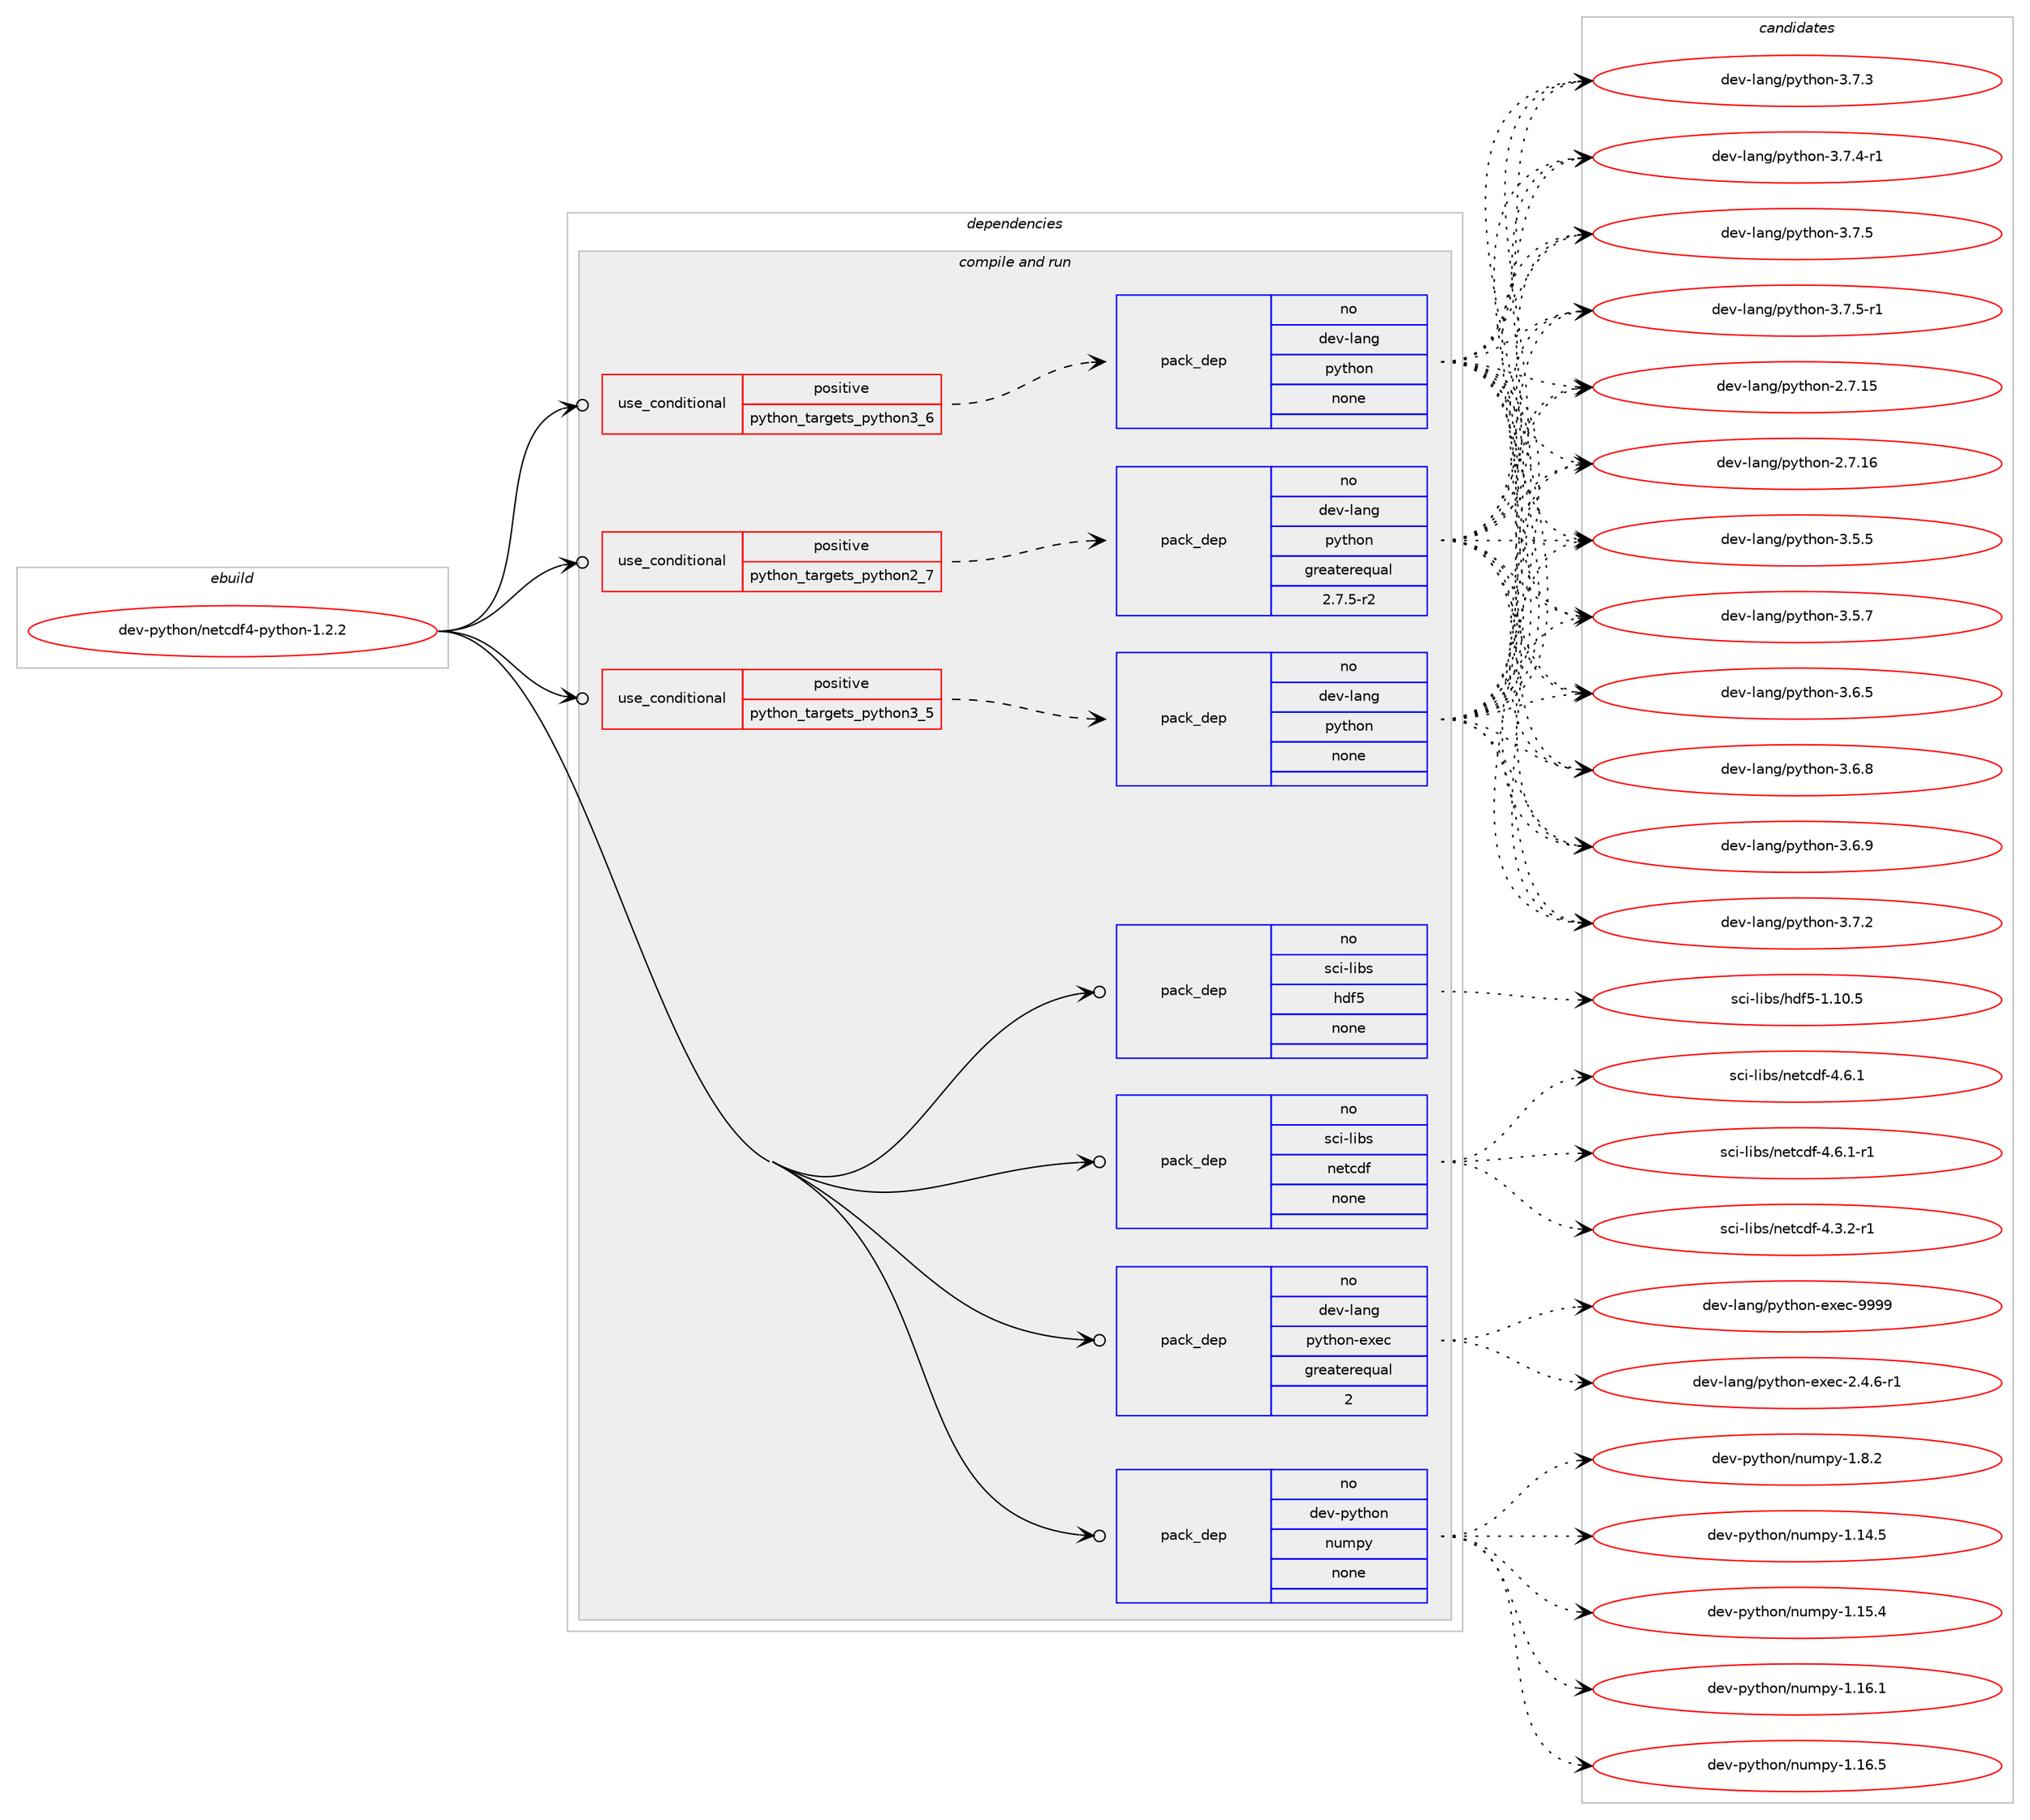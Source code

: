 digraph prolog {

# *************
# Graph options
# *************

newrank=true;
concentrate=true;
compound=true;
graph [rankdir=LR,fontname=Helvetica,fontsize=10,ranksep=1.5];#, ranksep=2.5, nodesep=0.2];
edge  [arrowhead=vee];
node  [fontname=Helvetica,fontsize=10];

# **********
# The ebuild
# **********

subgraph cluster_leftcol {
color=gray;
rank=same;
label=<<i>ebuild</i>>;
id [label="dev-python/netcdf4-python-1.2.2", color=red, width=4, href="../dev-python/netcdf4-python-1.2.2.svg"];
}

# ****************
# The dependencies
# ****************

subgraph cluster_midcol {
color=gray;
label=<<i>dependencies</i>>;
subgraph cluster_compile {
fillcolor="#eeeeee";
style=filled;
label=<<i>compile</i>>;
}
subgraph cluster_compileandrun {
fillcolor="#eeeeee";
style=filled;
label=<<i>compile and run</i>>;
subgraph cond143047 {
dependency616312 [label=<<TABLE BORDER="0" CELLBORDER="1" CELLSPACING="0" CELLPADDING="4"><TR><TD ROWSPAN="3" CELLPADDING="10">use_conditional</TD></TR><TR><TD>positive</TD></TR><TR><TD>python_targets_python2_7</TD></TR></TABLE>>, shape=none, color=red];
subgraph pack461460 {
dependency616313 [label=<<TABLE BORDER="0" CELLBORDER="1" CELLSPACING="0" CELLPADDING="4" WIDTH="220"><TR><TD ROWSPAN="6" CELLPADDING="30">pack_dep</TD></TR><TR><TD WIDTH="110">no</TD></TR><TR><TD>dev-lang</TD></TR><TR><TD>python</TD></TR><TR><TD>greaterequal</TD></TR><TR><TD>2.7.5-r2</TD></TR></TABLE>>, shape=none, color=blue];
}
dependency616312:e -> dependency616313:w [weight=20,style="dashed",arrowhead="vee"];
}
id:e -> dependency616312:w [weight=20,style="solid",arrowhead="odotvee"];
subgraph cond143048 {
dependency616314 [label=<<TABLE BORDER="0" CELLBORDER="1" CELLSPACING="0" CELLPADDING="4"><TR><TD ROWSPAN="3" CELLPADDING="10">use_conditional</TD></TR><TR><TD>positive</TD></TR><TR><TD>python_targets_python3_5</TD></TR></TABLE>>, shape=none, color=red];
subgraph pack461461 {
dependency616315 [label=<<TABLE BORDER="0" CELLBORDER="1" CELLSPACING="0" CELLPADDING="4" WIDTH="220"><TR><TD ROWSPAN="6" CELLPADDING="30">pack_dep</TD></TR><TR><TD WIDTH="110">no</TD></TR><TR><TD>dev-lang</TD></TR><TR><TD>python</TD></TR><TR><TD>none</TD></TR><TR><TD></TD></TR></TABLE>>, shape=none, color=blue];
}
dependency616314:e -> dependency616315:w [weight=20,style="dashed",arrowhead="vee"];
}
id:e -> dependency616314:w [weight=20,style="solid",arrowhead="odotvee"];
subgraph cond143049 {
dependency616316 [label=<<TABLE BORDER="0" CELLBORDER="1" CELLSPACING="0" CELLPADDING="4"><TR><TD ROWSPAN="3" CELLPADDING="10">use_conditional</TD></TR><TR><TD>positive</TD></TR><TR><TD>python_targets_python3_6</TD></TR></TABLE>>, shape=none, color=red];
subgraph pack461462 {
dependency616317 [label=<<TABLE BORDER="0" CELLBORDER="1" CELLSPACING="0" CELLPADDING="4" WIDTH="220"><TR><TD ROWSPAN="6" CELLPADDING="30">pack_dep</TD></TR><TR><TD WIDTH="110">no</TD></TR><TR><TD>dev-lang</TD></TR><TR><TD>python</TD></TR><TR><TD>none</TD></TR><TR><TD></TD></TR></TABLE>>, shape=none, color=blue];
}
dependency616316:e -> dependency616317:w [weight=20,style="dashed",arrowhead="vee"];
}
id:e -> dependency616316:w [weight=20,style="solid",arrowhead="odotvee"];
subgraph pack461463 {
dependency616318 [label=<<TABLE BORDER="0" CELLBORDER="1" CELLSPACING="0" CELLPADDING="4" WIDTH="220"><TR><TD ROWSPAN="6" CELLPADDING="30">pack_dep</TD></TR><TR><TD WIDTH="110">no</TD></TR><TR><TD>dev-lang</TD></TR><TR><TD>python-exec</TD></TR><TR><TD>greaterequal</TD></TR><TR><TD>2</TD></TR></TABLE>>, shape=none, color=blue];
}
id:e -> dependency616318:w [weight=20,style="solid",arrowhead="odotvee"];
subgraph pack461464 {
dependency616319 [label=<<TABLE BORDER="0" CELLBORDER="1" CELLSPACING="0" CELLPADDING="4" WIDTH="220"><TR><TD ROWSPAN="6" CELLPADDING="30">pack_dep</TD></TR><TR><TD WIDTH="110">no</TD></TR><TR><TD>dev-python</TD></TR><TR><TD>numpy</TD></TR><TR><TD>none</TD></TR><TR><TD></TD></TR></TABLE>>, shape=none, color=blue];
}
id:e -> dependency616319:w [weight=20,style="solid",arrowhead="odotvee"];
subgraph pack461465 {
dependency616320 [label=<<TABLE BORDER="0" CELLBORDER="1" CELLSPACING="0" CELLPADDING="4" WIDTH="220"><TR><TD ROWSPAN="6" CELLPADDING="30">pack_dep</TD></TR><TR><TD WIDTH="110">no</TD></TR><TR><TD>sci-libs</TD></TR><TR><TD>hdf5</TD></TR><TR><TD>none</TD></TR><TR><TD></TD></TR></TABLE>>, shape=none, color=blue];
}
id:e -> dependency616320:w [weight=20,style="solid",arrowhead="odotvee"];
subgraph pack461466 {
dependency616321 [label=<<TABLE BORDER="0" CELLBORDER="1" CELLSPACING="0" CELLPADDING="4" WIDTH="220"><TR><TD ROWSPAN="6" CELLPADDING="30">pack_dep</TD></TR><TR><TD WIDTH="110">no</TD></TR><TR><TD>sci-libs</TD></TR><TR><TD>netcdf</TD></TR><TR><TD>none</TD></TR><TR><TD></TD></TR></TABLE>>, shape=none, color=blue];
}
id:e -> dependency616321:w [weight=20,style="solid",arrowhead="odotvee"];
}
subgraph cluster_run {
fillcolor="#eeeeee";
style=filled;
label=<<i>run</i>>;
}
}

# **************
# The candidates
# **************

subgraph cluster_choices {
rank=same;
color=gray;
label=<<i>candidates</i>>;

subgraph choice461460 {
color=black;
nodesep=1;
choice10010111845108971101034711212111610411111045504655464953 [label="dev-lang/python-2.7.15", color=red, width=4,href="../dev-lang/python-2.7.15.svg"];
choice10010111845108971101034711212111610411111045504655464954 [label="dev-lang/python-2.7.16", color=red, width=4,href="../dev-lang/python-2.7.16.svg"];
choice100101118451089711010347112121116104111110455146534653 [label="dev-lang/python-3.5.5", color=red, width=4,href="../dev-lang/python-3.5.5.svg"];
choice100101118451089711010347112121116104111110455146534655 [label="dev-lang/python-3.5.7", color=red, width=4,href="../dev-lang/python-3.5.7.svg"];
choice100101118451089711010347112121116104111110455146544653 [label="dev-lang/python-3.6.5", color=red, width=4,href="../dev-lang/python-3.6.5.svg"];
choice100101118451089711010347112121116104111110455146544656 [label="dev-lang/python-3.6.8", color=red, width=4,href="../dev-lang/python-3.6.8.svg"];
choice100101118451089711010347112121116104111110455146544657 [label="dev-lang/python-3.6.9", color=red, width=4,href="../dev-lang/python-3.6.9.svg"];
choice100101118451089711010347112121116104111110455146554650 [label="dev-lang/python-3.7.2", color=red, width=4,href="../dev-lang/python-3.7.2.svg"];
choice100101118451089711010347112121116104111110455146554651 [label="dev-lang/python-3.7.3", color=red, width=4,href="../dev-lang/python-3.7.3.svg"];
choice1001011184510897110103471121211161041111104551465546524511449 [label="dev-lang/python-3.7.4-r1", color=red, width=4,href="../dev-lang/python-3.7.4-r1.svg"];
choice100101118451089711010347112121116104111110455146554653 [label="dev-lang/python-3.7.5", color=red, width=4,href="../dev-lang/python-3.7.5.svg"];
choice1001011184510897110103471121211161041111104551465546534511449 [label="dev-lang/python-3.7.5-r1", color=red, width=4,href="../dev-lang/python-3.7.5-r1.svg"];
dependency616313:e -> choice10010111845108971101034711212111610411111045504655464953:w [style=dotted,weight="100"];
dependency616313:e -> choice10010111845108971101034711212111610411111045504655464954:w [style=dotted,weight="100"];
dependency616313:e -> choice100101118451089711010347112121116104111110455146534653:w [style=dotted,weight="100"];
dependency616313:e -> choice100101118451089711010347112121116104111110455146534655:w [style=dotted,weight="100"];
dependency616313:e -> choice100101118451089711010347112121116104111110455146544653:w [style=dotted,weight="100"];
dependency616313:e -> choice100101118451089711010347112121116104111110455146544656:w [style=dotted,weight="100"];
dependency616313:e -> choice100101118451089711010347112121116104111110455146544657:w [style=dotted,weight="100"];
dependency616313:e -> choice100101118451089711010347112121116104111110455146554650:w [style=dotted,weight="100"];
dependency616313:e -> choice100101118451089711010347112121116104111110455146554651:w [style=dotted,weight="100"];
dependency616313:e -> choice1001011184510897110103471121211161041111104551465546524511449:w [style=dotted,weight="100"];
dependency616313:e -> choice100101118451089711010347112121116104111110455146554653:w [style=dotted,weight="100"];
dependency616313:e -> choice1001011184510897110103471121211161041111104551465546534511449:w [style=dotted,weight="100"];
}
subgraph choice461461 {
color=black;
nodesep=1;
choice10010111845108971101034711212111610411111045504655464953 [label="dev-lang/python-2.7.15", color=red, width=4,href="../dev-lang/python-2.7.15.svg"];
choice10010111845108971101034711212111610411111045504655464954 [label="dev-lang/python-2.7.16", color=red, width=4,href="../dev-lang/python-2.7.16.svg"];
choice100101118451089711010347112121116104111110455146534653 [label="dev-lang/python-3.5.5", color=red, width=4,href="../dev-lang/python-3.5.5.svg"];
choice100101118451089711010347112121116104111110455146534655 [label="dev-lang/python-3.5.7", color=red, width=4,href="../dev-lang/python-3.5.7.svg"];
choice100101118451089711010347112121116104111110455146544653 [label="dev-lang/python-3.6.5", color=red, width=4,href="../dev-lang/python-3.6.5.svg"];
choice100101118451089711010347112121116104111110455146544656 [label="dev-lang/python-3.6.8", color=red, width=4,href="../dev-lang/python-3.6.8.svg"];
choice100101118451089711010347112121116104111110455146544657 [label="dev-lang/python-3.6.9", color=red, width=4,href="../dev-lang/python-3.6.9.svg"];
choice100101118451089711010347112121116104111110455146554650 [label="dev-lang/python-3.7.2", color=red, width=4,href="../dev-lang/python-3.7.2.svg"];
choice100101118451089711010347112121116104111110455146554651 [label="dev-lang/python-3.7.3", color=red, width=4,href="../dev-lang/python-3.7.3.svg"];
choice1001011184510897110103471121211161041111104551465546524511449 [label="dev-lang/python-3.7.4-r1", color=red, width=4,href="../dev-lang/python-3.7.4-r1.svg"];
choice100101118451089711010347112121116104111110455146554653 [label="dev-lang/python-3.7.5", color=red, width=4,href="../dev-lang/python-3.7.5.svg"];
choice1001011184510897110103471121211161041111104551465546534511449 [label="dev-lang/python-3.7.5-r1", color=red, width=4,href="../dev-lang/python-3.7.5-r1.svg"];
dependency616315:e -> choice10010111845108971101034711212111610411111045504655464953:w [style=dotted,weight="100"];
dependency616315:e -> choice10010111845108971101034711212111610411111045504655464954:w [style=dotted,weight="100"];
dependency616315:e -> choice100101118451089711010347112121116104111110455146534653:w [style=dotted,weight="100"];
dependency616315:e -> choice100101118451089711010347112121116104111110455146534655:w [style=dotted,weight="100"];
dependency616315:e -> choice100101118451089711010347112121116104111110455146544653:w [style=dotted,weight="100"];
dependency616315:e -> choice100101118451089711010347112121116104111110455146544656:w [style=dotted,weight="100"];
dependency616315:e -> choice100101118451089711010347112121116104111110455146544657:w [style=dotted,weight="100"];
dependency616315:e -> choice100101118451089711010347112121116104111110455146554650:w [style=dotted,weight="100"];
dependency616315:e -> choice100101118451089711010347112121116104111110455146554651:w [style=dotted,weight="100"];
dependency616315:e -> choice1001011184510897110103471121211161041111104551465546524511449:w [style=dotted,weight="100"];
dependency616315:e -> choice100101118451089711010347112121116104111110455146554653:w [style=dotted,weight="100"];
dependency616315:e -> choice1001011184510897110103471121211161041111104551465546534511449:w [style=dotted,weight="100"];
}
subgraph choice461462 {
color=black;
nodesep=1;
choice10010111845108971101034711212111610411111045504655464953 [label="dev-lang/python-2.7.15", color=red, width=4,href="../dev-lang/python-2.7.15.svg"];
choice10010111845108971101034711212111610411111045504655464954 [label="dev-lang/python-2.7.16", color=red, width=4,href="../dev-lang/python-2.7.16.svg"];
choice100101118451089711010347112121116104111110455146534653 [label="dev-lang/python-3.5.5", color=red, width=4,href="../dev-lang/python-3.5.5.svg"];
choice100101118451089711010347112121116104111110455146534655 [label="dev-lang/python-3.5.7", color=red, width=4,href="../dev-lang/python-3.5.7.svg"];
choice100101118451089711010347112121116104111110455146544653 [label="dev-lang/python-3.6.5", color=red, width=4,href="../dev-lang/python-3.6.5.svg"];
choice100101118451089711010347112121116104111110455146544656 [label="dev-lang/python-3.6.8", color=red, width=4,href="../dev-lang/python-3.6.8.svg"];
choice100101118451089711010347112121116104111110455146544657 [label="dev-lang/python-3.6.9", color=red, width=4,href="../dev-lang/python-3.6.9.svg"];
choice100101118451089711010347112121116104111110455146554650 [label="dev-lang/python-3.7.2", color=red, width=4,href="../dev-lang/python-3.7.2.svg"];
choice100101118451089711010347112121116104111110455146554651 [label="dev-lang/python-3.7.3", color=red, width=4,href="../dev-lang/python-3.7.3.svg"];
choice1001011184510897110103471121211161041111104551465546524511449 [label="dev-lang/python-3.7.4-r1", color=red, width=4,href="../dev-lang/python-3.7.4-r1.svg"];
choice100101118451089711010347112121116104111110455146554653 [label="dev-lang/python-3.7.5", color=red, width=4,href="../dev-lang/python-3.7.5.svg"];
choice1001011184510897110103471121211161041111104551465546534511449 [label="dev-lang/python-3.7.5-r1", color=red, width=4,href="../dev-lang/python-3.7.5-r1.svg"];
dependency616317:e -> choice10010111845108971101034711212111610411111045504655464953:w [style=dotted,weight="100"];
dependency616317:e -> choice10010111845108971101034711212111610411111045504655464954:w [style=dotted,weight="100"];
dependency616317:e -> choice100101118451089711010347112121116104111110455146534653:w [style=dotted,weight="100"];
dependency616317:e -> choice100101118451089711010347112121116104111110455146534655:w [style=dotted,weight="100"];
dependency616317:e -> choice100101118451089711010347112121116104111110455146544653:w [style=dotted,weight="100"];
dependency616317:e -> choice100101118451089711010347112121116104111110455146544656:w [style=dotted,weight="100"];
dependency616317:e -> choice100101118451089711010347112121116104111110455146544657:w [style=dotted,weight="100"];
dependency616317:e -> choice100101118451089711010347112121116104111110455146554650:w [style=dotted,weight="100"];
dependency616317:e -> choice100101118451089711010347112121116104111110455146554651:w [style=dotted,weight="100"];
dependency616317:e -> choice1001011184510897110103471121211161041111104551465546524511449:w [style=dotted,weight="100"];
dependency616317:e -> choice100101118451089711010347112121116104111110455146554653:w [style=dotted,weight="100"];
dependency616317:e -> choice1001011184510897110103471121211161041111104551465546534511449:w [style=dotted,weight="100"];
}
subgraph choice461463 {
color=black;
nodesep=1;
choice10010111845108971101034711212111610411111045101120101994550465246544511449 [label="dev-lang/python-exec-2.4.6-r1", color=red, width=4,href="../dev-lang/python-exec-2.4.6-r1.svg"];
choice10010111845108971101034711212111610411111045101120101994557575757 [label="dev-lang/python-exec-9999", color=red, width=4,href="../dev-lang/python-exec-9999.svg"];
dependency616318:e -> choice10010111845108971101034711212111610411111045101120101994550465246544511449:w [style=dotted,weight="100"];
dependency616318:e -> choice10010111845108971101034711212111610411111045101120101994557575757:w [style=dotted,weight="100"];
}
subgraph choice461464 {
color=black;
nodesep=1;
choice100101118451121211161041111104711011710911212145494649524653 [label="dev-python/numpy-1.14.5", color=red, width=4,href="../dev-python/numpy-1.14.5.svg"];
choice100101118451121211161041111104711011710911212145494649534652 [label="dev-python/numpy-1.15.4", color=red, width=4,href="../dev-python/numpy-1.15.4.svg"];
choice100101118451121211161041111104711011710911212145494649544649 [label="dev-python/numpy-1.16.1", color=red, width=4,href="../dev-python/numpy-1.16.1.svg"];
choice100101118451121211161041111104711011710911212145494649544653 [label="dev-python/numpy-1.16.5", color=red, width=4,href="../dev-python/numpy-1.16.5.svg"];
choice1001011184511212111610411111047110117109112121454946564650 [label="dev-python/numpy-1.8.2", color=red, width=4,href="../dev-python/numpy-1.8.2.svg"];
dependency616319:e -> choice100101118451121211161041111104711011710911212145494649524653:w [style=dotted,weight="100"];
dependency616319:e -> choice100101118451121211161041111104711011710911212145494649534652:w [style=dotted,weight="100"];
dependency616319:e -> choice100101118451121211161041111104711011710911212145494649544649:w [style=dotted,weight="100"];
dependency616319:e -> choice100101118451121211161041111104711011710911212145494649544653:w [style=dotted,weight="100"];
dependency616319:e -> choice1001011184511212111610411111047110117109112121454946564650:w [style=dotted,weight="100"];
}
subgraph choice461465 {
color=black;
nodesep=1;
choice115991054510810598115471041001025345494649484653 [label="sci-libs/hdf5-1.10.5", color=red, width=4,href="../sci-libs/hdf5-1.10.5.svg"];
dependency616320:e -> choice115991054510810598115471041001025345494649484653:w [style=dotted,weight="100"];
}
subgraph choice461466 {
color=black;
nodesep=1;
choice11599105451081059811547110101116991001024552465146504511449 [label="sci-libs/netcdf-4.3.2-r1", color=red, width=4,href="../sci-libs/netcdf-4.3.2-r1.svg"];
choice1159910545108105981154711010111699100102455246544649 [label="sci-libs/netcdf-4.6.1", color=red, width=4,href="../sci-libs/netcdf-4.6.1.svg"];
choice11599105451081059811547110101116991001024552465446494511449 [label="sci-libs/netcdf-4.6.1-r1", color=red, width=4,href="../sci-libs/netcdf-4.6.1-r1.svg"];
dependency616321:e -> choice11599105451081059811547110101116991001024552465146504511449:w [style=dotted,weight="100"];
dependency616321:e -> choice1159910545108105981154711010111699100102455246544649:w [style=dotted,weight="100"];
dependency616321:e -> choice11599105451081059811547110101116991001024552465446494511449:w [style=dotted,weight="100"];
}
}

}
